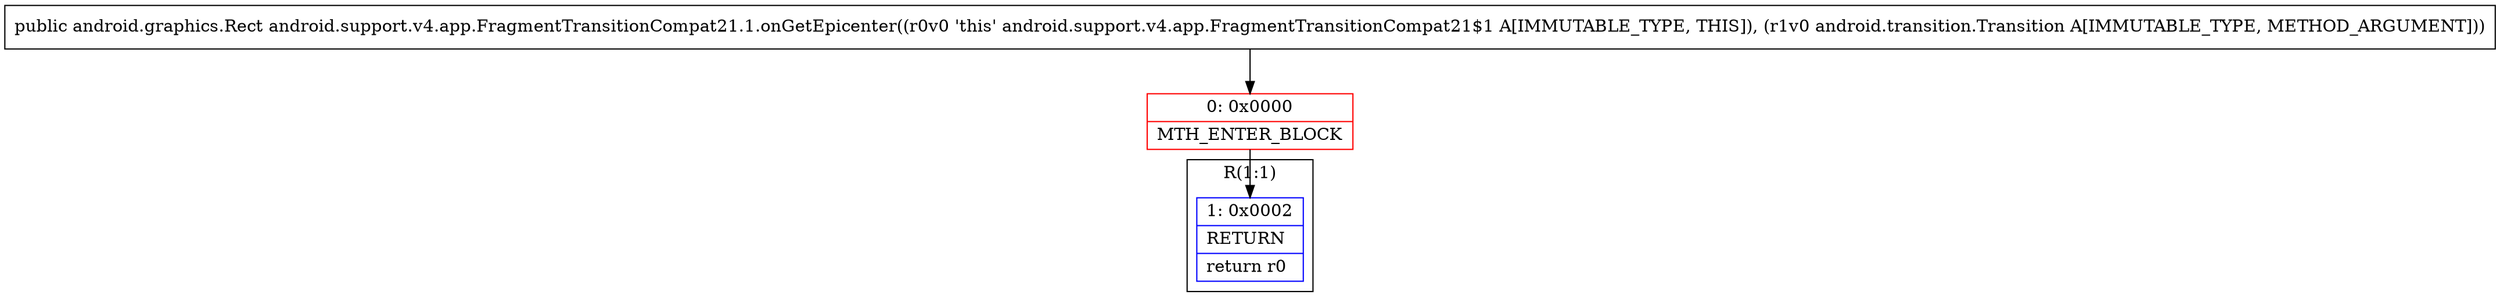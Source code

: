 digraph "CFG forandroid.support.v4.app.FragmentTransitionCompat21.1.onGetEpicenter(Landroid\/transition\/Transition;)Landroid\/graphics\/Rect;" {
subgraph cluster_Region_1930864099 {
label = "R(1:1)";
node [shape=record,color=blue];
Node_1 [shape=record,label="{1\:\ 0x0002|RETURN\l|return r0\l}"];
}
Node_0 [shape=record,color=red,label="{0\:\ 0x0000|MTH_ENTER_BLOCK\l}"];
MethodNode[shape=record,label="{public android.graphics.Rect android.support.v4.app.FragmentTransitionCompat21.1.onGetEpicenter((r0v0 'this' android.support.v4.app.FragmentTransitionCompat21$1 A[IMMUTABLE_TYPE, THIS]), (r1v0 android.transition.Transition A[IMMUTABLE_TYPE, METHOD_ARGUMENT])) }"];
MethodNode -> Node_0;
Node_0 -> Node_1;
}

